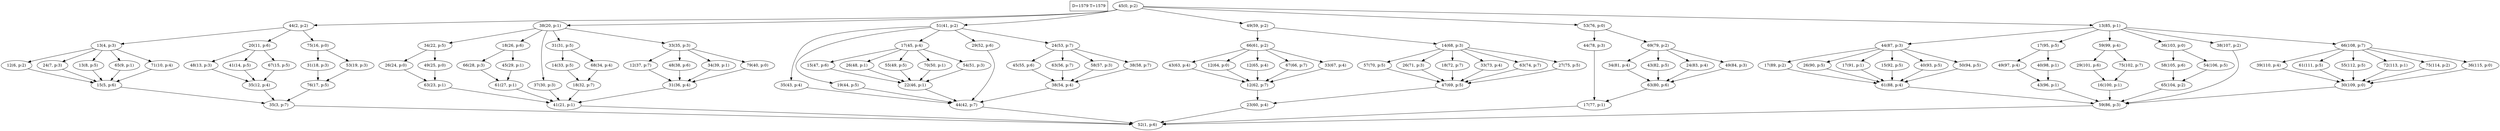 digraph Task {
i [shape=box, label="D=1579 T=1579"]; 
0 [label="45(0, p:2)"];
1 [label="52(1, p:6)"];
2 [label="44(2, p:2)"];
3 [label="35(3, p:7)"];
4 [label="13(4, p:3)"];
5 [label="15(5, p:6)"];
6 [label="12(6, p:2)"];
7 [label="24(7, p:3)"];
8 [label="13(8, p:5)"];
9 [label="65(9, p:1)"];
10 [label="71(10, p:4)"];
11 [label="20(11, p:6)"];
12 [label="35(12, p:4)"];
13 [label="48(13, p:3)"];
14 [label="41(14, p:5)"];
15 [label="67(15, p:5)"];
16 [label="75(16, p:0)"];
17 [label="76(17, p:5)"];
18 [label="31(18, p:3)"];
19 [label="53(19, p:3)"];
20 [label="38(20, p:1)"];
21 [label="41(21, p:1)"];
22 [label="34(22, p:5)"];
23 [label="63(23, p:1)"];
24 [label="26(24, p:0)"];
25 [label="49(25, p:0)"];
26 [label="18(26, p:6)"];
27 [label="61(27, p:1)"];
28 [label="66(28, p:3)"];
29 [label="45(29, p:1)"];
30 [label="37(30, p:3)"];
31 [label="31(31, p:5)"];
32 [label="18(32, p:7)"];
33 [label="14(33, p:5)"];
34 [label="68(34, p:4)"];
35 [label="33(35, p:3)"];
36 [label="31(36, p:4)"];
37 [label="12(37, p:7)"];
38 [label="48(38, p:6)"];
39 [label="34(39, p:1)"];
40 [label="79(40, p:0)"];
41 [label="51(41, p:2)"];
42 [label="44(42, p:7)"];
43 [label="35(43, p:4)"];
44 [label="19(44, p:5)"];
45 [label="17(45, p:4)"];
46 [label="22(46, p:1)"];
47 [label="15(47, p:6)"];
48 [label="26(48, p:1)"];
49 [label="55(49, p:5)"];
50 [label="70(50, p:1)"];
51 [label="54(51, p:3)"];
52 [label="29(52, p:6)"];
53 [label="24(53, p:7)"];
54 [label="38(54, p:4)"];
55 [label="45(55, p:6)"];
56 [label="63(56, p:7)"];
57 [label="58(57, p:3)"];
58 [label="38(58, p:7)"];
59 [label="49(59, p:2)"];
60 [label="23(60, p:4)"];
61 [label="66(61, p:2)"];
62 [label="12(62, p:7)"];
63 [label="43(63, p:4)"];
64 [label="12(64, p:0)"];
65 [label="12(65, p:4)"];
66 [label="67(66, p:7)"];
67 [label="33(67, p:4)"];
68 [label="14(68, p:3)"];
69 [label="47(69, p:5)"];
70 [label="57(70, p:5)"];
71 [label="26(71, p:3)"];
72 [label="18(72, p:7)"];
73 [label="33(73, p:4)"];
74 [label="63(74, p:7)"];
75 [label="27(75, p:5)"];
76 [label="53(76, p:0)"];
77 [label="17(77, p:1)"];
78 [label="44(78, p:3)"];
79 [label="69(79, p:2)"];
80 [label="63(80, p:6)"];
81 [label="34(81, p:4)"];
82 [label="43(82, p:5)"];
83 [label="24(83, p:4)"];
84 [label="49(84, p:3)"];
85 [label="13(85, p:1)"];
86 [label="59(86, p:3)"];
87 [label="44(87, p:3)"];
88 [label="61(88, p:4)"];
89 [label="17(89, p:2)"];
90 [label="26(90, p:5)"];
91 [label="17(91, p:1)"];
92 [label="15(92, p:5)"];
93 [label="40(93, p:5)"];
94 [label="50(94, p:5)"];
95 [label="17(95, p:5)"];
96 [label="43(96, p:1)"];
97 [label="49(97, p:4)"];
98 [label="40(98, p:1)"];
99 [label="59(99, p:4)"];
100 [label="16(100, p:1)"];
101 [label="29(101, p:6)"];
102 [label="75(102, p:7)"];
103 [label="36(103, p:0)"];
104 [label="65(104, p:2)"];
105 [label="58(105, p:6)"];
106 [label="54(106, p:5)"];
107 [label="38(107, p:2)"];
108 [label="66(108, p:7)"];
109 [label="30(109, p:0)"];
110 [label="39(110, p:4)"];
111 [label="61(111, p:5)"];
112 [label="55(112, p:5)"];
113 [label="72(113, p:1)"];
114 [label="75(114, p:2)"];
115 [label="36(115, p:0)"];
0 -> 2;
0 -> 20;
0 -> 41;
0 -> 59;
0 -> 76;
0 -> 85;
2 -> 4;
2 -> 11;
2 -> 16;
3 -> 1;
4 -> 6;
4 -> 7;
4 -> 8;
4 -> 9;
4 -> 10;
5 -> 3;
6 -> 5;
7 -> 5;
8 -> 5;
9 -> 5;
10 -> 5;
11 -> 13;
11 -> 14;
11 -> 15;
12 -> 3;
13 -> 12;
14 -> 12;
15 -> 12;
16 -> 18;
16 -> 19;
17 -> 3;
18 -> 17;
19 -> 17;
20 -> 22;
20 -> 26;
20 -> 30;
20 -> 31;
20 -> 35;
21 -> 1;
22 -> 24;
22 -> 25;
23 -> 21;
24 -> 23;
25 -> 23;
26 -> 28;
26 -> 29;
27 -> 21;
28 -> 27;
29 -> 27;
30 -> 21;
31 -> 33;
31 -> 34;
32 -> 21;
33 -> 32;
34 -> 32;
35 -> 37;
35 -> 38;
35 -> 39;
35 -> 40;
36 -> 21;
37 -> 36;
38 -> 36;
39 -> 36;
40 -> 36;
41 -> 43;
41 -> 44;
41 -> 45;
41 -> 52;
41 -> 53;
42 -> 1;
43 -> 42;
44 -> 42;
45 -> 47;
45 -> 48;
45 -> 49;
45 -> 50;
45 -> 51;
46 -> 42;
47 -> 46;
48 -> 46;
49 -> 46;
50 -> 46;
51 -> 46;
52 -> 42;
53 -> 55;
53 -> 56;
53 -> 57;
53 -> 58;
54 -> 42;
55 -> 54;
56 -> 54;
57 -> 54;
58 -> 54;
59 -> 61;
59 -> 68;
60 -> 1;
61 -> 63;
61 -> 64;
61 -> 65;
61 -> 66;
61 -> 67;
62 -> 60;
63 -> 62;
64 -> 62;
65 -> 62;
66 -> 62;
67 -> 62;
68 -> 70;
68 -> 71;
68 -> 72;
68 -> 73;
68 -> 74;
68 -> 75;
69 -> 60;
70 -> 69;
71 -> 69;
72 -> 69;
73 -> 69;
74 -> 69;
75 -> 69;
76 -> 78;
76 -> 79;
77 -> 1;
78 -> 77;
79 -> 81;
79 -> 82;
79 -> 83;
79 -> 84;
80 -> 77;
81 -> 80;
82 -> 80;
83 -> 80;
84 -> 80;
85 -> 87;
85 -> 95;
85 -> 99;
85 -> 103;
85 -> 107;
85 -> 108;
86 -> 1;
87 -> 89;
87 -> 90;
87 -> 91;
87 -> 92;
87 -> 93;
87 -> 94;
88 -> 86;
89 -> 88;
90 -> 88;
91 -> 88;
92 -> 88;
93 -> 88;
94 -> 88;
95 -> 97;
95 -> 98;
96 -> 86;
97 -> 96;
98 -> 96;
99 -> 101;
99 -> 102;
100 -> 86;
101 -> 100;
102 -> 100;
103 -> 105;
103 -> 106;
104 -> 86;
105 -> 104;
106 -> 104;
107 -> 86;
108 -> 110;
108 -> 111;
108 -> 112;
108 -> 113;
108 -> 114;
108 -> 115;
109 -> 86;
110 -> 109;
111 -> 109;
112 -> 109;
113 -> 109;
114 -> 109;
115 -> 109;
}